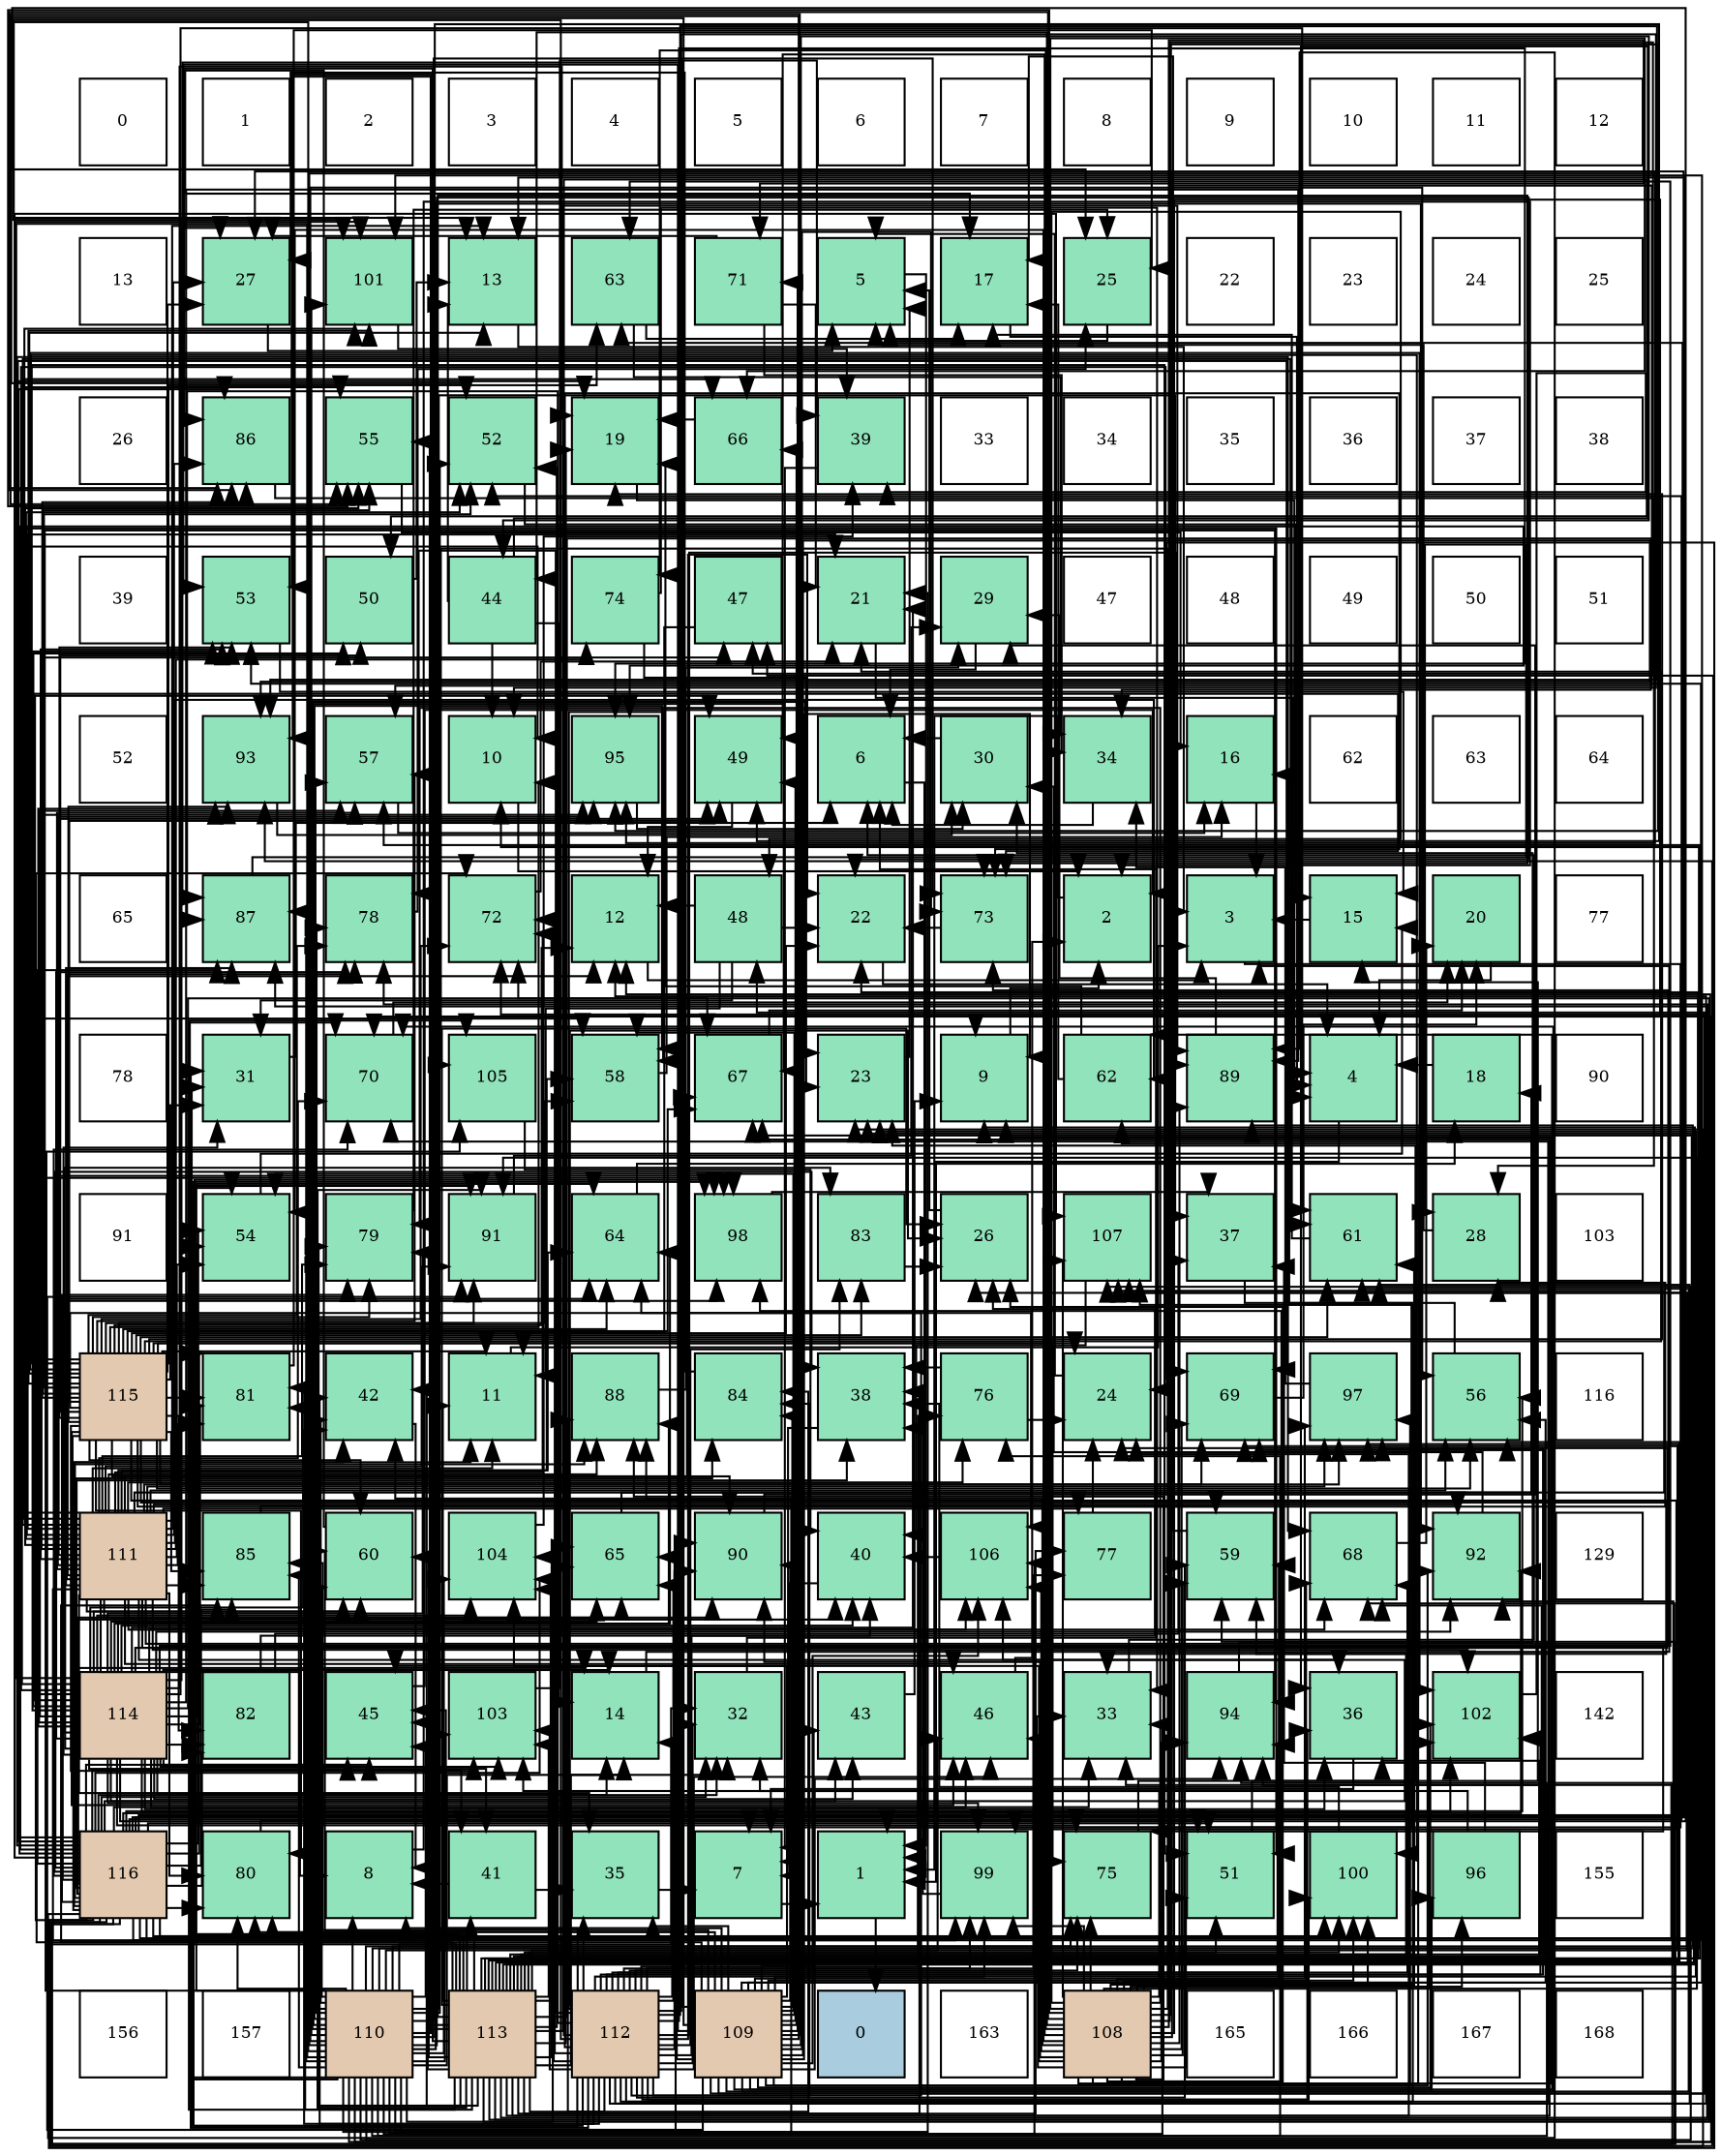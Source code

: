 digraph layout{
 rankdir=TB;
 splines=ortho;
 node [style=filled shape=square fixedsize=true width=0.6];
0[label="0", fontsize=8, fillcolor="#ffffff"];
1[label="1", fontsize=8, fillcolor="#ffffff"];
2[label="2", fontsize=8, fillcolor="#ffffff"];
3[label="3", fontsize=8, fillcolor="#ffffff"];
4[label="4", fontsize=8, fillcolor="#ffffff"];
5[label="5", fontsize=8, fillcolor="#ffffff"];
6[label="6", fontsize=8, fillcolor="#ffffff"];
7[label="7", fontsize=8, fillcolor="#ffffff"];
8[label="8", fontsize=8, fillcolor="#ffffff"];
9[label="9", fontsize=8, fillcolor="#ffffff"];
10[label="10", fontsize=8, fillcolor="#ffffff"];
11[label="11", fontsize=8, fillcolor="#ffffff"];
12[label="12", fontsize=8, fillcolor="#ffffff"];
13[label="13", fontsize=8, fillcolor="#ffffff"];
14[label="27", fontsize=8, fillcolor="#91e3bb"];
15[label="101", fontsize=8, fillcolor="#91e3bb"];
16[label="13", fontsize=8, fillcolor="#91e3bb"];
17[label="63", fontsize=8, fillcolor="#91e3bb"];
18[label="71", fontsize=8, fillcolor="#91e3bb"];
19[label="5", fontsize=8, fillcolor="#91e3bb"];
20[label="17", fontsize=8, fillcolor="#91e3bb"];
21[label="25", fontsize=8, fillcolor="#91e3bb"];
22[label="22", fontsize=8, fillcolor="#ffffff"];
23[label="23", fontsize=8, fillcolor="#ffffff"];
24[label="24", fontsize=8, fillcolor="#ffffff"];
25[label="25", fontsize=8, fillcolor="#ffffff"];
26[label="26", fontsize=8, fillcolor="#ffffff"];
27[label="86", fontsize=8, fillcolor="#91e3bb"];
28[label="55", fontsize=8, fillcolor="#91e3bb"];
29[label="52", fontsize=8, fillcolor="#91e3bb"];
30[label="19", fontsize=8, fillcolor="#91e3bb"];
31[label="66", fontsize=8, fillcolor="#91e3bb"];
32[label="39", fontsize=8, fillcolor="#91e3bb"];
33[label="33", fontsize=8, fillcolor="#ffffff"];
34[label="34", fontsize=8, fillcolor="#ffffff"];
35[label="35", fontsize=8, fillcolor="#ffffff"];
36[label="36", fontsize=8, fillcolor="#ffffff"];
37[label="37", fontsize=8, fillcolor="#ffffff"];
38[label="38", fontsize=8, fillcolor="#ffffff"];
39[label="39", fontsize=8, fillcolor="#ffffff"];
40[label="53", fontsize=8, fillcolor="#91e3bb"];
41[label="50", fontsize=8, fillcolor="#91e3bb"];
42[label="44", fontsize=8, fillcolor="#91e3bb"];
43[label="74", fontsize=8, fillcolor="#91e3bb"];
44[label="47", fontsize=8, fillcolor="#91e3bb"];
45[label="21", fontsize=8, fillcolor="#91e3bb"];
46[label="29", fontsize=8, fillcolor="#91e3bb"];
47[label="47", fontsize=8, fillcolor="#ffffff"];
48[label="48", fontsize=8, fillcolor="#ffffff"];
49[label="49", fontsize=8, fillcolor="#ffffff"];
50[label="50", fontsize=8, fillcolor="#ffffff"];
51[label="51", fontsize=8, fillcolor="#ffffff"];
52[label="52", fontsize=8, fillcolor="#ffffff"];
53[label="93", fontsize=8, fillcolor="#91e3bb"];
54[label="57", fontsize=8, fillcolor="#91e3bb"];
55[label="10", fontsize=8, fillcolor="#91e3bb"];
56[label="95", fontsize=8, fillcolor="#91e3bb"];
57[label="49", fontsize=8, fillcolor="#91e3bb"];
58[label="6", fontsize=8, fillcolor="#91e3bb"];
59[label="30", fontsize=8, fillcolor="#91e3bb"];
60[label="34", fontsize=8, fillcolor="#91e3bb"];
61[label="16", fontsize=8, fillcolor="#91e3bb"];
62[label="62", fontsize=8, fillcolor="#ffffff"];
63[label="63", fontsize=8, fillcolor="#ffffff"];
64[label="64", fontsize=8, fillcolor="#ffffff"];
65[label="65", fontsize=8, fillcolor="#ffffff"];
66[label="87", fontsize=8, fillcolor="#91e3bb"];
67[label="78", fontsize=8, fillcolor="#91e3bb"];
68[label="72", fontsize=8, fillcolor="#91e3bb"];
69[label="12", fontsize=8, fillcolor="#91e3bb"];
70[label="48", fontsize=8, fillcolor="#91e3bb"];
71[label="22", fontsize=8, fillcolor="#91e3bb"];
72[label="73", fontsize=8, fillcolor="#91e3bb"];
73[label="2", fontsize=8, fillcolor="#91e3bb"];
74[label="3", fontsize=8, fillcolor="#91e3bb"];
75[label="15", fontsize=8, fillcolor="#91e3bb"];
76[label="20", fontsize=8, fillcolor="#91e3bb"];
77[label="77", fontsize=8, fillcolor="#ffffff"];
78[label="78", fontsize=8, fillcolor="#ffffff"];
79[label="31", fontsize=8, fillcolor="#91e3bb"];
80[label="70", fontsize=8, fillcolor="#91e3bb"];
81[label="105", fontsize=8, fillcolor="#91e3bb"];
82[label="58", fontsize=8, fillcolor="#91e3bb"];
83[label="67", fontsize=8, fillcolor="#91e3bb"];
84[label="23", fontsize=8, fillcolor="#91e3bb"];
85[label="9", fontsize=8, fillcolor="#91e3bb"];
86[label="62", fontsize=8, fillcolor="#91e3bb"];
87[label="89", fontsize=8, fillcolor="#91e3bb"];
88[label="4", fontsize=8, fillcolor="#91e3bb"];
89[label="18", fontsize=8, fillcolor="#91e3bb"];
90[label="90", fontsize=8, fillcolor="#ffffff"];
91[label="91", fontsize=8, fillcolor="#ffffff"];
92[label="54", fontsize=8, fillcolor="#91e3bb"];
93[label="79", fontsize=8, fillcolor="#91e3bb"];
94[label="91", fontsize=8, fillcolor="#91e3bb"];
95[label="64", fontsize=8, fillcolor="#91e3bb"];
96[label="98", fontsize=8, fillcolor="#91e3bb"];
97[label="83", fontsize=8, fillcolor="#91e3bb"];
98[label="26", fontsize=8, fillcolor="#91e3bb"];
99[label="107", fontsize=8, fillcolor="#91e3bb"];
100[label="37", fontsize=8, fillcolor="#91e3bb"];
101[label="61", fontsize=8, fillcolor="#91e3bb"];
102[label="28", fontsize=8, fillcolor="#91e3bb"];
103[label="103", fontsize=8, fillcolor="#ffffff"];
104[label="115", fontsize=8, fillcolor="#e3c9af"];
105[label="81", fontsize=8, fillcolor="#91e3bb"];
106[label="42", fontsize=8, fillcolor="#91e3bb"];
107[label="11", fontsize=8, fillcolor="#91e3bb"];
108[label="88", fontsize=8, fillcolor="#91e3bb"];
109[label="84", fontsize=8, fillcolor="#91e3bb"];
110[label="38", fontsize=8, fillcolor="#91e3bb"];
111[label="76", fontsize=8, fillcolor="#91e3bb"];
112[label="24", fontsize=8, fillcolor="#91e3bb"];
113[label="69", fontsize=8, fillcolor="#91e3bb"];
114[label="97", fontsize=8, fillcolor="#91e3bb"];
115[label="56", fontsize=8, fillcolor="#91e3bb"];
116[label="116", fontsize=8, fillcolor="#ffffff"];
117[label="111", fontsize=8, fillcolor="#e3c9af"];
118[label="85", fontsize=8, fillcolor="#91e3bb"];
119[label="60", fontsize=8, fillcolor="#91e3bb"];
120[label="104", fontsize=8, fillcolor="#91e3bb"];
121[label="65", fontsize=8, fillcolor="#91e3bb"];
122[label="90", fontsize=8, fillcolor="#91e3bb"];
123[label="40", fontsize=8, fillcolor="#91e3bb"];
124[label="106", fontsize=8, fillcolor="#91e3bb"];
125[label="77", fontsize=8, fillcolor="#91e3bb"];
126[label="59", fontsize=8, fillcolor="#91e3bb"];
127[label="68", fontsize=8, fillcolor="#91e3bb"];
128[label="92", fontsize=8, fillcolor="#91e3bb"];
129[label="129", fontsize=8, fillcolor="#ffffff"];
130[label="114", fontsize=8, fillcolor="#e3c9af"];
131[label="82", fontsize=8, fillcolor="#91e3bb"];
132[label="45", fontsize=8, fillcolor="#91e3bb"];
133[label="103", fontsize=8, fillcolor="#91e3bb"];
134[label="14", fontsize=8, fillcolor="#91e3bb"];
135[label="32", fontsize=8, fillcolor="#91e3bb"];
136[label="43", fontsize=8, fillcolor="#91e3bb"];
137[label="46", fontsize=8, fillcolor="#91e3bb"];
138[label="33", fontsize=8, fillcolor="#91e3bb"];
139[label="94", fontsize=8, fillcolor="#91e3bb"];
140[label="36", fontsize=8, fillcolor="#91e3bb"];
141[label="102", fontsize=8, fillcolor="#91e3bb"];
142[label="142", fontsize=8, fillcolor="#ffffff"];
143[label="116", fontsize=8, fillcolor="#e3c9af"];
144[label="80", fontsize=8, fillcolor="#91e3bb"];
145[label="8", fontsize=8, fillcolor="#91e3bb"];
146[label="41", fontsize=8, fillcolor="#91e3bb"];
147[label="35", fontsize=8, fillcolor="#91e3bb"];
148[label="7", fontsize=8, fillcolor="#91e3bb"];
149[label="1", fontsize=8, fillcolor="#91e3bb"];
150[label="99", fontsize=8, fillcolor="#91e3bb"];
151[label="75", fontsize=8, fillcolor="#91e3bb"];
152[label="51", fontsize=8, fillcolor="#91e3bb"];
153[label="100", fontsize=8, fillcolor="#91e3bb"];
154[label="96", fontsize=8, fillcolor="#91e3bb"];
155[label="155", fontsize=8, fillcolor="#ffffff"];
156[label="156", fontsize=8, fillcolor="#ffffff"];
157[label="157", fontsize=8, fillcolor="#ffffff"];
158[label="110", fontsize=8, fillcolor="#e3c9af"];
159[label="113", fontsize=8, fillcolor="#e3c9af"];
160[label="112", fontsize=8, fillcolor="#e3c9af"];
161[label="109", fontsize=8, fillcolor="#e3c9af"];
162[label="0", fontsize=8, fillcolor="#a9ccde"];
163[label="163", fontsize=8, fillcolor="#ffffff"];
164[label="108", fontsize=8, fillcolor="#e3c9af"];
165[label="165", fontsize=8, fillcolor="#ffffff"];
166[label="166", fontsize=8, fillcolor="#ffffff"];
167[label="167", fontsize=8, fillcolor="#ffffff"];
168[label="168", fontsize=8, fillcolor="#ffffff"];
edge [constraint=false, style=vis];149 -> 162;
73 -> 149;
74 -> 149;
88 -> 149;
19 -> 149;
58 -> 149;
148 -> 149;
145 -> 73;
85 -> 73;
55 -> 73;
107 -> 74;
69 -> 74;
16 -> 74;
134 -> 74;
75 -> 74;
61 -> 74;
20 -> 88;
89 -> 88;
30 -> 88;
76 -> 88;
45 -> 88;
71 -> 88;
84 -> 19;
112 -> 19;
21 -> 19;
98 -> 19;
14 -> 19;
102 -> 19;
46 -> 58;
59 -> 58;
79 -> 58;
135 -> 58;
138 -> 58;
60 -> 58;
147 -> 148;
140 -> 148;
100 -> 148;
110 -> 148;
32 -> 148;
123 -> 148;
146 -> 145;
146 -> 147;
106 -> 145;
136 -> 85;
42 -> 55;
42 -> 16;
42 -> 134;
42 -> 140;
132 -> 73;
137 -> 73;
44 -> 107;
70 -> 107;
70 -> 69;
70 -> 71;
70 -> 79;
57 -> 69;
41 -> 16;
152 -> 75;
29 -> 75;
40 -> 75;
92 -> 75;
28 -> 61;
115 -> 61;
54 -> 61;
82 -> 61;
126 -> 20;
119 -> 20;
101 -> 20;
86 -> 20;
86 -> 30;
17 -> 20;
17 -> 60;
95 -> 89;
121 -> 89;
31 -> 30;
83 -> 76;
127 -> 76;
113 -> 76;
80 -> 76;
18 -> 45;
18 -> 14;
18 -> 60;
68 -> 45;
72 -> 71;
43 -> 84;
43 -> 138;
151 -> 84;
111 -> 112;
111 -> 110;
125 -> 112;
67 -> 21;
93 -> 21;
144 -> 21;
105 -> 21;
131 -> 98;
131 -> 100;
97 -> 98;
109 -> 14;
118 -> 102;
27 -> 102;
66 -> 102;
108 -> 46;
87 -> 46;
122 -> 46;
94 -> 46;
128 -> 59;
53 -> 59;
139 -> 59;
56 -> 59;
154 -> 135;
154 -> 100;
114 -> 60;
96 -> 100;
150 -> 110;
153 -> 110;
15 -> 32;
141 -> 32;
133 -> 32;
120 -> 32;
81 -> 123;
124 -> 123;
99 -> 123;
164 -> 85;
164 -> 98;
164 -> 106;
164 -> 42;
164 -> 132;
164 -> 137;
164 -> 44;
164 -> 70;
164 -> 57;
164 -> 152;
164 -> 92;
164 -> 28;
164 -> 54;
164 -> 126;
164 -> 101;
164 -> 86;
164 -> 31;
164 -> 127;
164 -> 113;
164 -> 80;
164 -> 18;
164 -> 43;
164 -> 151;
164 -> 93;
164 -> 27;
164 -> 108;
164 -> 87;
164 -> 122;
164 -> 94;
164 -> 139;
164 -> 56;
164 -> 154;
164 -> 114;
164 -> 96;
164 -> 150;
164 -> 153;
164 -> 141;
164 -> 133;
164 -> 81;
164 -> 124;
164 -> 99;
161 -> 145;
161 -> 85;
161 -> 147;
161 -> 42;
161 -> 70;
161 -> 57;
161 -> 29;
161 -> 40;
161 -> 92;
161 -> 28;
161 -> 115;
161 -> 82;
161 -> 126;
161 -> 119;
161 -> 101;
161 -> 86;
161 -> 121;
161 -> 31;
161 -> 80;
161 -> 18;
161 -> 68;
161 -> 72;
161 -> 111;
161 -> 144;
161 -> 109;
161 -> 118;
161 -> 27;
161 -> 66;
161 -> 122;
161 -> 94;
161 -> 128;
161 -> 53;
161 -> 139;
161 -> 154;
161 -> 114;
161 -> 150;
161 -> 153;
161 -> 15;
161 -> 141;
161 -> 120;
161 -> 124;
158 -> 145;
158 -> 85;
158 -> 55;
158 -> 16;
158 -> 134;
158 -> 30;
158 -> 45;
158 -> 71;
158 -> 84;
158 -> 98;
158 -> 79;
158 -> 135;
158 -> 138;
158 -> 100;
158 -> 106;
158 -> 132;
158 -> 44;
158 -> 57;
158 -> 29;
158 -> 115;
158 -> 54;
158 -> 82;
158 -> 119;
158 -> 95;
158 -> 121;
158 -> 83;
158 -> 127;
158 -> 113;
158 -> 72;
158 -> 151;
158 -> 111;
158 -> 67;
158 -> 144;
158 -> 118;
158 -> 66;
158 -> 108;
158 -> 87;
158 -> 122;
158 -> 128;
158 -> 53;
158 -> 139;
158 -> 56;
158 -> 96;
158 -> 15;
158 -> 133;
158 -> 120;
158 -> 81;
158 -> 124;
158 -> 99;
117 -> 145;
117 -> 107;
117 -> 69;
117 -> 16;
117 -> 45;
117 -> 14;
117 -> 147;
117 -> 140;
117 -> 137;
117 -> 44;
117 -> 57;
117 -> 152;
117 -> 29;
117 -> 40;
117 -> 92;
117 -> 28;
117 -> 115;
117 -> 54;
117 -> 82;
117 -> 119;
117 -> 101;
117 -> 86;
117 -> 95;
117 -> 121;
117 -> 31;
117 -> 83;
117 -> 113;
117 -> 80;
117 -> 68;
117 -> 72;
117 -> 43;
117 -> 151;
117 -> 111;
117 -> 125;
117 -> 67;
117 -> 93;
117 -> 144;
117 -> 105;
117 -> 118;
117 -> 27;
117 -> 66;
117 -> 108;
117 -> 94;
117 -> 128;
117 -> 56;
117 -> 114;
117 -> 150;
117 -> 15;
117 -> 141;
117 -> 124;
117 -> 99;
160 -> 55;
160 -> 69;
160 -> 134;
160 -> 71;
160 -> 84;
160 -> 98;
160 -> 79;
160 -> 135;
160 -> 138;
160 -> 147;
160 -> 140;
160 -> 123;
160 -> 106;
160 -> 136;
160 -> 132;
160 -> 137;
160 -> 41;
160 -> 82;
160 -> 126;
160 -> 101;
160 -> 95;
160 -> 121;
160 -> 127;
160 -> 80;
160 -> 68;
160 -> 72;
160 -> 151;
160 -> 125;
160 -> 67;
160 -> 105;
160 -> 97;
160 -> 109;
160 -> 66;
160 -> 108;
160 -> 87;
160 -> 122;
160 -> 94;
160 -> 53;
160 -> 139;
160 -> 56;
160 -> 114;
160 -> 96;
160 -> 150;
160 -> 153;
160 -> 15;
160 -> 141;
160 -> 133;
160 -> 120;
160 -> 99;
159 -> 85;
159 -> 107;
159 -> 69;
159 -> 30;
159 -> 71;
159 -> 84;
159 -> 112;
159 -> 98;
159 -> 135;
159 -> 60;
159 -> 140;
159 -> 110;
159 -> 106;
159 -> 132;
159 -> 137;
159 -> 152;
159 -> 29;
159 -> 40;
159 -> 92;
159 -> 28;
159 -> 115;
159 -> 54;
159 -> 82;
159 -> 126;
159 -> 119;
159 -> 121;
159 -> 83;
159 -> 127;
159 -> 113;
159 -> 80;
159 -> 68;
159 -> 72;
159 -> 125;
159 -> 67;
159 -> 93;
159 -> 144;
159 -> 105;
159 -> 109;
159 -> 118;
159 -> 27;
159 -> 66;
159 -> 87;
159 -> 94;
159 -> 128;
159 -> 114;
159 -> 96;
159 -> 153;
159 -> 133;
159 -> 120;
159 -> 81;
159 -> 99;
130 -> 134;
130 -> 30;
130 -> 45;
130 -> 112;
130 -> 14;
130 -> 79;
130 -> 135;
130 -> 138;
130 -> 140;
130 -> 110;
130 -> 123;
130 -> 146;
130 -> 106;
130 -> 136;
130 -> 132;
130 -> 57;
130 -> 41;
130 -> 152;
130 -> 40;
130 -> 92;
130 -> 28;
130 -> 54;
130 -> 119;
130 -> 101;
130 -> 17;
130 -> 95;
130 -> 121;
130 -> 83;
130 -> 127;
130 -> 113;
130 -> 72;
130 -> 151;
130 -> 67;
130 -> 93;
130 -> 105;
130 -> 131;
130 -> 97;
130 -> 108;
130 -> 87;
130 -> 128;
130 -> 53;
130 -> 56;
130 -> 96;
130 -> 150;
130 -> 15;
130 -> 141;
130 -> 133;
130 -> 120;
130 -> 124;
104 -> 55;
104 -> 107;
104 -> 69;
104 -> 16;
104 -> 134;
104 -> 30;
104 -> 45;
104 -> 71;
104 -> 112;
104 -> 14;
104 -> 79;
104 -> 138;
104 -> 146;
104 -> 137;
104 -> 57;
104 -> 41;
104 -> 152;
104 -> 29;
104 -> 40;
104 -> 28;
104 -> 115;
104 -> 54;
104 -> 82;
104 -> 126;
104 -> 119;
104 -> 101;
104 -> 17;
104 -> 95;
104 -> 83;
104 -> 68;
104 -> 151;
104 -> 67;
104 -> 93;
104 -> 144;
104 -> 105;
104 -> 131;
104 -> 97;
104 -> 118;
104 -> 27;
104 -> 122;
104 -> 94;
104 -> 53;
104 -> 139;
104 -> 114;
104 -> 150;
104 -> 153;
104 -> 15;
104 -> 141;
104 -> 124;
143 -> 55;
143 -> 107;
143 -> 16;
143 -> 134;
143 -> 84;
143 -> 112;
143 -> 14;
143 -> 135;
143 -> 138;
143 -> 110;
143 -> 123;
143 -> 146;
143 -> 106;
143 -> 136;
143 -> 132;
143 -> 137;
143 -> 152;
143 -> 29;
143 -> 40;
143 -> 92;
143 -> 115;
143 -> 126;
143 -> 17;
143 -> 95;
143 -> 83;
143 -> 127;
143 -> 113;
143 -> 80;
143 -> 68;
143 -> 93;
143 -> 144;
143 -> 105;
143 -> 131;
143 -> 109;
143 -> 118;
143 -> 27;
143 -> 66;
143 -> 108;
143 -> 87;
143 -> 122;
143 -> 128;
143 -> 53;
143 -> 139;
143 -> 56;
143 -> 96;
143 -> 153;
143 -> 133;
143 -> 120;
143 -> 99;
edge [constraint=true, style=invis];
0 -> 13 -> 26 -> 39 -> 52 -> 65 -> 78 -> 91 -> 104 -> 117 -> 130 -> 143 -> 156;
1 -> 14 -> 27 -> 40 -> 53 -> 66 -> 79 -> 92 -> 105 -> 118 -> 131 -> 144 -> 157;
2 -> 15 -> 28 -> 41 -> 54 -> 67 -> 80 -> 93 -> 106 -> 119 -> 132 -> 145 -> 158;
3 -> 16 -> 29 -> 42 -> 55 -> 68 -> 81 -> 94 -> 107 -> 120 -> 133 -> 146 -> 159;
4 -> 17 -> 30 -> 43 -> 56 -> 69 -> 82 -> 95 -> 108 -> 121 -> 134 -> 147 -> 160;
5 -> 18 -> 31 -> 44 -> 57 -> 70 -> 83 -> 96 -> 109 -> 122 -> 135 -> 148 -> 161;
6 -> 19 -> 32 -> 45 -> 58 -> 71 -> 84 -> 97 -> 110 -> 123 -> 136 -> 149 -> 162;
7 -> 20 -> 33 -> 46 -> 59 -> 72 -> 85 -> 98 -> 111 -> 124 -> 137 -> 150 -> 163;
8 -> 21 -> 34 -> 47 -> 60 -> 73 -> 86 -> 99 -> 112 -> 125 -> 138 -> 151 -> 164;
9 -> 22 -> 35 -> 48 -> 61 -> 74 -> 87 -> 100 -> 113 -> 126 -> 139 -> 152 -> 165;
10 -> 23 -> 36 -> 49 -> 62 -> 75 -> 88 -> 101 -> 114 -> 127 -> 140 -> 153 -> 166;
11 -> 24 -> 37 -> 50 -> 63 -> 76 -> 89 -> 102 -> 115 -> 128 -> 141 -> 154 -> 167;
12 -> 25 -> 38 -> 51 -> 64 -> 77 -> 90 -> 103 -> 116 -> 129 -> 142 -> 155 -> 168;
rank = same {0 -> 1 -> 2 -> 3 -> 4 -> 5 -> 6 -> 7 -> 8 -> 9 -> 10 -> 11 -> 12};
rank = same {13 -> 14 -> 15 -> 16 -> 17 -> 18 -> 19 -> 20 -> 21 -> 22 -> 23 -> 24 -> 25};
rank = same {26 -> 27 -> 28 -> 29 -> 30 -> 31 -> 32 -> 33 -> 34 -> 35 -> 36 -> 37 -> 38};
rank = same {39 -> 40 -> 41 -> 42 -> 43 -> 44 -> 45 -> 46 -> 47 -> 48 -> 49 -> 50 -> 51};
rank = same {52 -> 53 -> 54 -> 55 -> 56 -> 57 -> 58 -> 59 -> 60 -> 61 -> 62 -> 63 -> 64};
rank = same {65 -> 66 -> 67 -> 68 -> 69 -> 70 -> 71 -> 72 -> 73 -> 74 -> 75 -> 76 -> 77};
rank = same {78 -> 79 -> 80 -> 81 -> 82 -> 83 -> 84 -> 85 -> 86 -> 87 -> 88 -> 89 -> 90};
rank = same {91 -> 92 -> 93 -> 94 -> 95 -> 96 -> 97 -> 98 -> 99 -> 100 -> 101 -> 102 -> 103};
rank = same {104 -> 105 -> 106 -> 107 -> 108 -> 109 -> 110 -> 111 -> 112 -> 113 -> 114 -> 115 -> 116};
rank = same {117 -> 118 -> 119 -> 120 -> 121 -> 122 -> 123 -> 124 -> 125 -> 126 -> 127 -> 128 -> 129};
rank = same {130 -> 131 -> 132 -> 133 -> 134 -> 135 -> 136 -> 137 -> 138 -> 139 -> 140 -> 141 -> 142};
rank = same {143 -> 144 -> 145 -> 146 -> 147 -> 148 -> 149 -> 150 -> 151 -> 152 -> 153 -> 154 -> 155};
rank = same {156 -> 157 -> 158 -> 159 -> 160 -> 161 -> 162 -> 163 -> 164 -> 165 -> 166 -> 167 -> 168};
}